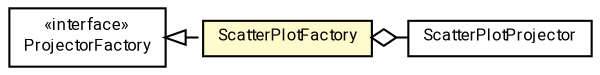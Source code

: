 #!/usr/local/bin/dot
#
# Class diagram 
# Generated by UMLGraph version R5_7_2-60-g0e99a6 (http://www.spinellis.gr/umlgraph/)
#

digraph G {
	graph [fontnames="svg"]
	edge [fontname="Roboto",fontsize=7,labelfontname="Roboto",labelfontsize=7,color="black"];
	node [fontname="Roboto",fontcolor="black",fontsize=8,shape=plaintext,margin=0,width=0,height=0];
	nodesep=0.15;
	ranksep=0.25;
	rankdir=LR;
	// de.lmu.ifi.dbs.elki.visualization.projector.ScatterPlotFactory
	c9134193 [label=<<table title="de.lmu.ifi.dbs.elki.visualization.projector.ScatterPlotFactory" border="0" cellborder="1" cellspacing="0" cellpadding="2" bgcolor="lemonChiffon" href="ScatterPlotFactory.html" target="_parent">
		<tr><td><table border="0" cellspacing="0" cellpadding="1">
		<tr><td align="center" balign="center"> <font face="Roboto">ScatterPlotFactory</font> </td></tr>
		</table></td></tr>
		</table>>, URL="ScatterPlotFactory.html"];
	// de.lmu.ifi.dbs.elki.visualization.projector.ProjectorFactory
	c9134195 [label=<<table title="de.lmu.ifi.dbs.elki.visualization.projector.ProjectorFactory" border="0" cellborder="1" cellspacing="0" cellpadding="2" href="ProjectorFactory.html" target="_parent">
		<tr><td><table border="0" cellspacing="0" cellpadding="1">
		<tr><td align="center" balign="center"> &#171;interface&#187; </td></tr>
		<tr><td align="center" balign="center"> <font face="Roboto">ProjectorFactory</font> </td></tr>
		</table></td></tr>
		</table>>, URL="ProjectorFactory.html"];
	// de.lmu.ifi.dbs.elki.visualization.projector.ScatterPlotProjector<V extends de.lmu.ifi.dbs.elki.data.spatial.SpatialComparable>
	c9134200 [label=<<table title="de.lmu.ifi.dbs.elki.visualization.projector.ScatterPlotProjector" border="0" cellborder="1" cellspacing="0" cellpadding="2" href="ScatterPlotProjector.html" target="_parent">
		<tr><td><table border="0" cellspacing="0" cellpadding="1">
		<tr><td align="center" balign="center"> <font face="Roboto">ScatterPlotProjector</font> </td></tr>
		</table></td></tr>
		</table>>, URL="ScatterPlotProjector.html"];
	// de.lmu.ifi.dbs.elki.visualization.projector.ScatterPlotFactory implements de.lmu.ifi.dbs.elki.visualization.projector.ProjectorFactory
	c9134195 -> c9134193 [arrowtail=empty,style=dashed,dir=back,weight=9];
	// de.lmu.ifi.dbs.elki.visualization.projector.ScatterPlotFactory has de.lmu.ifi.dbs.elki.visualization.projector.ScatterPlotProjector<V extends de.lmu.ifi.dbs.elki.data.spatial.SpatialComparable>
	c9134193 -> c9134200 [arrowhead=none,arrowtail=ediamond,dir=back,weight=4];
}

